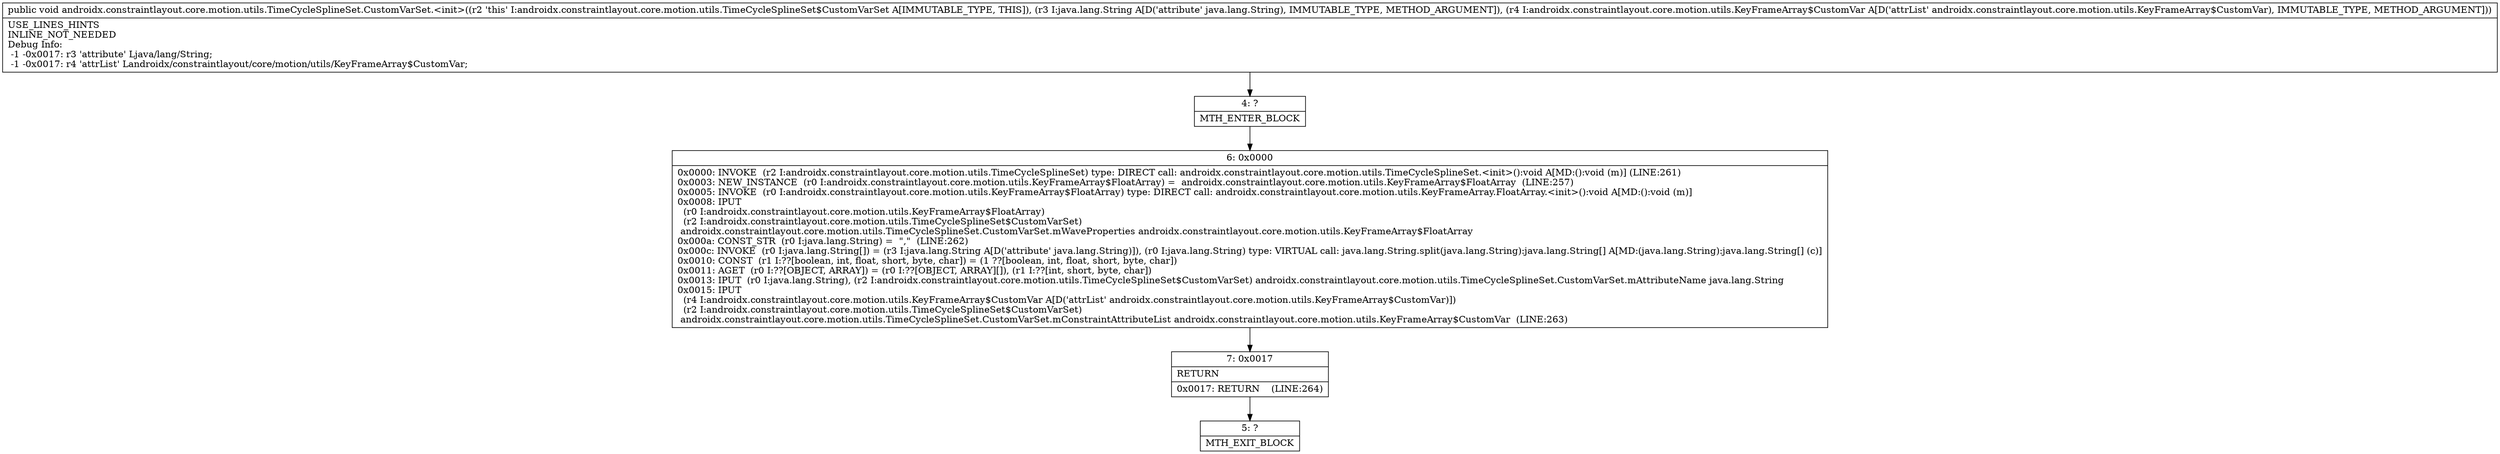 digraph "CFG forandroidx.constraintlayout.core.motion.utils.TimeCycleSplineSet.CustomVarSet.\<init\>(Ljava\/lang\/String;Landroidx\/constraintlayout\/core\/motion\/utils\/KeyFrameArray$CustomVar;)V" {
Node_4 [shape=record,label="{4\:\ ?|MTH_ENTER_BLOCK\l}"];
Node_6 [shape=record,label="{6\:\ 0x0000|0x0000: INVOKE  (r2 I:androidx.constraintlayout.core.motion.utils.TimeCycleSplineSet) type: DIRECT call: androidx.constraintlayout.core.motion.utils.TimeCycleSplineSet.\<init\>():void A[MD:():void (m)] (LINE:261)\l0x0003: NEW_INSTANCE  (r0 I:androidx.constraintlayout.core.motion.utils.KeyFrameArray$FloatArray) =  androidx.constraintlayout.core.motion.utils.KeyFrameArray$FloatArray  (LINE:257)\l0x0005: INVOKE  (r0 I:androidx.constraintlayout.core.motion.utils.KeyFrameArray$FloatArray) type: DIRECT call: androidx.constraintlayout.core.motion.utils.KeyFrameArray.FloatArray.\<init\>():void A[MD:():void (m)]\l0x0008: IPUT  \l  (r0 I:androidx.constraintlayout.core.motion.utils.KeyFrameArray$FloatArray)\l  (r2 I:androidx.constraintlayout.core.motion.utils.TimeCycleSplineSet$CustomVarSet)\l androidx.constraintlayout.core.motion.utils.TimeCycleSplineSet.CustomVarSet.mWaveProperties androidx.constraintlayout.core.motion.utils.KeyFrameArray$FloatArray \l0x000a: CONST_STR  (r0 I:java.lang.String) =  \",\"  (LINE:262)\l0x000c: INVOKE  (r0 I:java.lang.String[]) = (r3 I:java.lang.String A[D('attribute' java.lang.String)]), (r0 I:java.lang.String) type: VIRTUAL call: java.lang.String.split(java.lang.String):java.lang.String[] A[MD:(java.lang.String):java.lang.String[] (c)]\l0x0010: CONST  (r1 I:??[boolean, int, float, short, byte, char]) = (1 ??[boolean, int, float, short, byte, char]) \l0x0011: AGET  (r0 I:??[OBJECT, ARRAY]) = (r0 I:??[OBJECT, ARRAY][]), (r1 I:??[int, short, byte, char]) \l0x0013: IPUT  (r0 I:java.lang.String), (r2 I:androidx.constraintlayout.core.motion.utils.TimeCycleSplineSet$CustomVarSet) androidx.constraintlayout.core.motion.utils.TimeCycleSplineSet.CustomVarSet.mAttributeName java.lang.String \l0x0015: IPUT  \l  (r4 I:androidx.constraintlayout.core.motion.utils.KeyFrameArray$CustomVar A[D('attrList' androidx.constraintlayout.core.motion.utils.KeyFrameArray$CustomVar)])\l  (r2 I:androidx.constraintlayout.core.motion.utils.TimeCycleSplineSet$CustomVarSet)\l androidx.constraintlayout.core.motion.utils.TimeCycleSplineSet.CustomVarSet.mConstraintAttributeList androidx.constraintlayout.core.motion.utils.KeyFrameArray$CustomVar  (LINE:263)\l}"];
Node_7 [shape=record,label="{7\:\ 0x0017|RETURN\l|0x0017: RETURN    (LINE:264)\l}"];
Node_5 [shape=record,label="{5\:\ ?|MTH_EXIT_BLOCK\l}"];
MethodNode[shape=record,label="{public void androidx.constraintlayout.core.motion.utils.TimeCycleSplineSet.CustomVarSet.\<init\>((r2 'this' I:androidx.constraintlayout.core.motion.utils.TimeCycleSplineSet$CustomVarSet A[IMMUTABLE_TYPE, THIS]), (r3 I:java.lang.String A[D('attribute' java.lang.String), IMMUTABLE_TYPE, METHOD_ARGUMENT]), (r4 I:androidx.constraintlayout.core.motion.utils.KeyFrameArray$CustomVar A[D('attrList' androidx.constraintlayout.core.motion.utils.KeyFrameArray$CustomVar), IMMUTABLE_TYPE, METHOD_ARGUMENT]))  | USE_LINES_HINTS\lINLINE_NOT_NEEDED\lDebug Info:\l  \-1 \-0x0017: r3 'attribute' Ljava\/lang\/String;\l  \-1 \-0x0017: r4 'attrList' Landroidx\/constraintlayout\/core\/motion\/utils\/KeyFrameArray$CustomVar;\l}"];
MethodNode -> Node_4;Node_4 -> Node_6;
Node_6 -> Node_7;
Node_7 -> Node_5;
}

